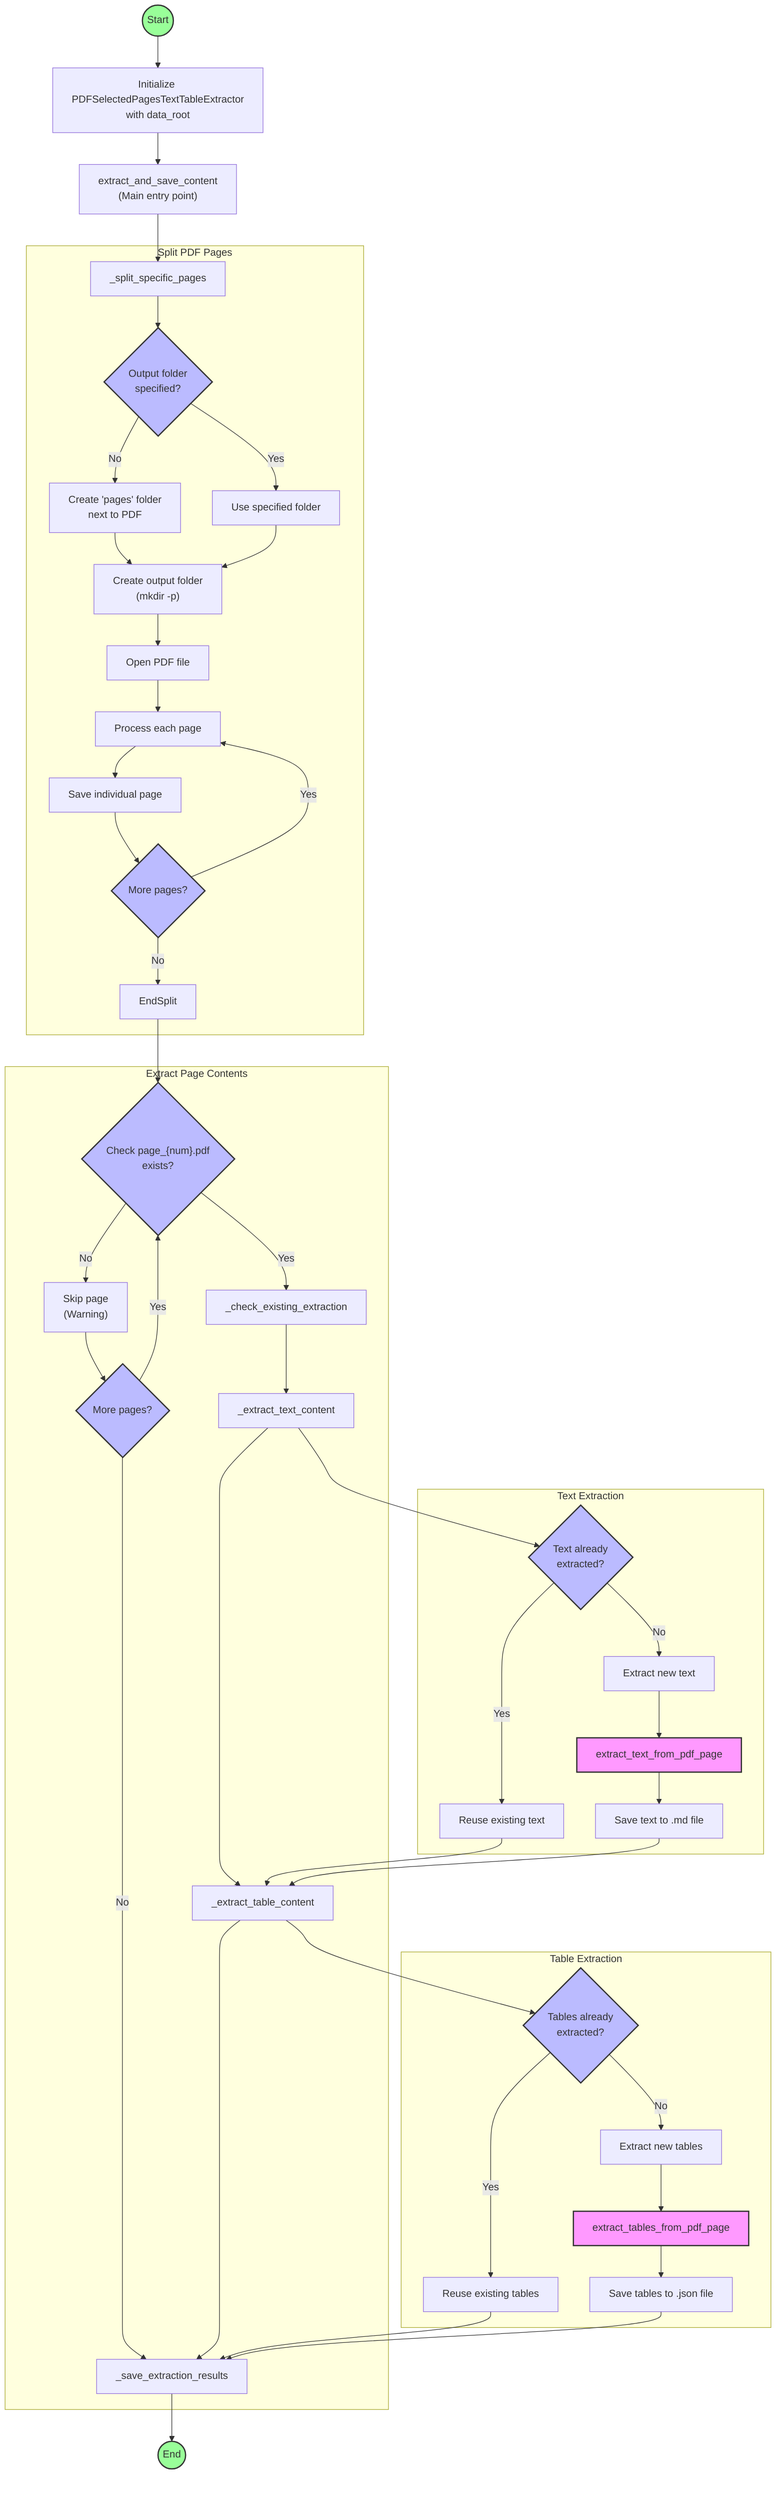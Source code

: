 graph TD;
    Start((Start)) --> Init["Initialize PDFSelectedPagesTextTableExtractor<br/>with data_root"];
    Init --> ExtractAndSave["extract_and_save_content<br/>(Main entry point)"];
    
    ExtractAndSave --> SplitPages["_split_specific_pages"];
    
    subgraph SplitPDF["Split PDF Pages"]
        SplitPages --> CheckOutputFolder{"Output folder<br/>specified?"};
        CheckOutputFolder -- "No" --> CreateDefaultFolder["Create 'pages' folder<br/>next to PDF"];
        CheckOutputFolder -- "Yes" --> UseSpecifiedFolder["Use specified folder"];
        CreateDefaultFolder --> CreateFolder["Create output folder<br/>(mkdir -p)"];
        UseSpecifiedFolder --> CreateFolder;
        CreateFolder --> OpenPDF["Open PDF file"];
        OpenPDF --> ProcessPages["Process each page"];
        ProcessPages --> SavePage["Save individual page"];
        SavePage --> MorePages{"More pages?"};
        MorePages -- "Yes" --> ProcessPages;
        MorePages -- "No" --> EndSplit;
    end
    
    subgraph ExtractContent["Extract Page Contents"]
        CheckPageFile{"Check page_{num}.pdf<br/>exists?"};
        CheckPageFile -- "No" --> SkipPage["Skip page<br/>(Warning)"];
        CheckPageFile -- "Yes" --> CheckExisting["_check_existing_extraction"];
        SkipPage --> NextPage{"More pages?"};
        NextPage -- "Yes" --> CheckPageFile;
        NextPage -- "No" --> SaveResults["_save_extraction_results"];
        CheckExisting --> ExtractText["_extract_text_content"];
        ExtractText --> ExtractTables["_extract_table_content"];
        ExtractTables --> SaveResults;
    end
    
    subgraph TextExtraction["Text Extraction"]
        ExtractText --> TextExists{"Text already<br/>extracted?"};
        TextExists -- "Yes" --> ReuseText["Reuse existing text"];
        TextExists -- "No" --> ExtractNewText["Extract new text"];
        ExtractNewText --> CallTextAPI["extract_text_from_pdf_page"]:::external;
        CallTextAPI --> SaveText["Save text to .md file"];
    end
    
    subgraph TableExtraction["Table Extraction"]
        ExtractTables --> TableExists{"Tables already<br/>extracted?"};
        TableExists -- "Yes" --> ReuseTables["Reuse existing tables"];
        TableExists -- "No" --> ExtractNewTables["Extract new tables"];
        ExtractNewTables --> CallTableAPI["extract_tables_from_pdf_page"]:::external;
        CallTableAPI --> SaveTables["Save tables to .json file"];
    end
    
    SaveResults --> End((End));
    EndSplit --> CheckPageFile;
    ReuseText --> ExtractTables;
    ReuseTables --> SaveResults;
    SaveText --> ExtractTables;
    SaveTables --> SaveResults;
    
    %% Define styles
    classDef internal fill:#f5f5f5,stroke:#333,stroke-width:2px;
    classDef external fill:#f9f,stroke:#333,stroke-width:2px;
    classDef decision fill:#bbf,stroke:#333,stroke-width:2px;
    classDef start fill:#9f9,stroke:#333,stroke-width:2px;
    classDef endNode fill:#f99,stroke:#333,stroke-width:2px;
    
    %% Apply styles
    class Start,End start;
    class TextExists,TableExists,MorePages,CheckOutputFolder,CheckPageFile,NextPage decision;
    class CallTextAPI,CallTableAPI external;
    %% class ExtractAndSave external;